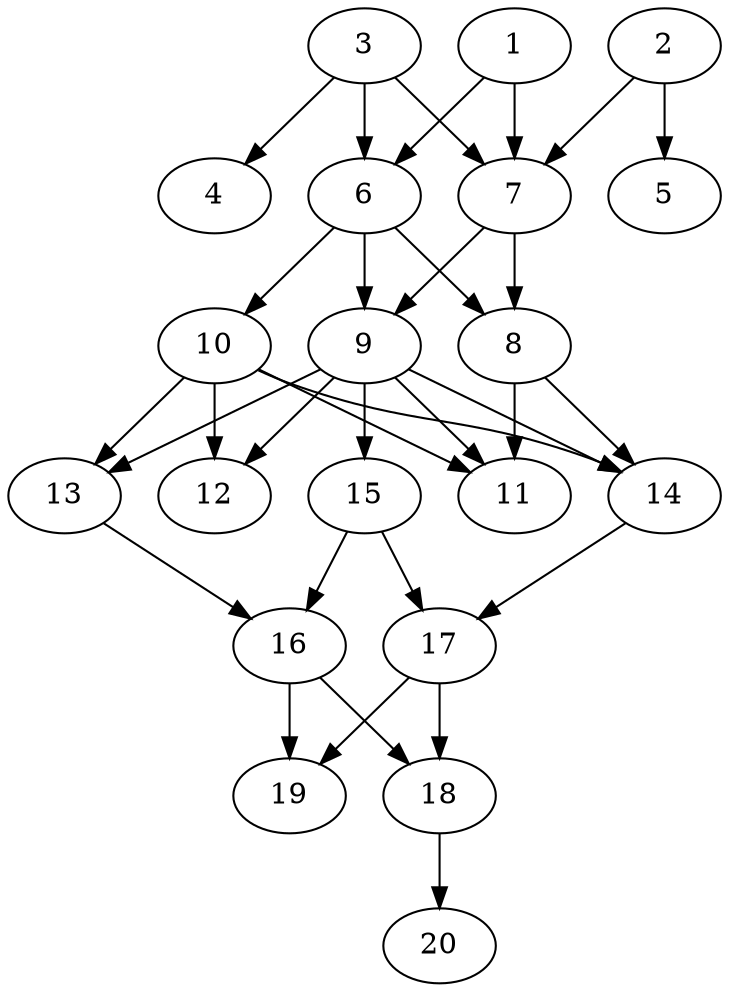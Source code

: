 // DAG automatically generated by daggen at Tue Jul 23 14:31:37 2019
// ./daggen --dot -n 20 --ccr 0.4 --fat 0.5 --regular 0.5 --density 0.8 --mindata 5242880 --maxdata 52428800 
digraph G {
  1 [size="26731520", alpha="0.18", expect_size="10692608"] 
  1 -> 6 [size ="10692608"]
  1 -> 7 [size ="10692608"]
  2 [size="128701440", alpha="0.06", expect_size="51480576"] 
  2 -> 5 [size ="51480576"]
  2 -> 7 [size ="51480576"]
  3 [size="60910080", alpha="0.03", expect_size="24364032"] 
  3 -> 4 [size ="24364032"]
  3 -> 6 [size ="24364032"]
  3 -> 7 [size ="24364032"]
  4 [size="22177280", alpha="0.03", expect_size="8870912"] 
  5 [size="119869440", alpha="0.13", expect_size="47947776"] 
  6 [size="54835200", alpha="0.18", expect_size="21934080"] 
  6 -> 8 [size ="21934080"]
  6 -> 9 [size ="21934080"]
  6 -> 10 [size ="21934080"]
  7 [size="49336320", alpha="0.12", expect_size="19734528"] 
  7 -> 8 [size ="19734528"]
  7 -> 9 [size ="19734528"]
  8 [size="101071360", alpha="0.00", expect_size="40428544"] 
  8 -> 11 [size ="40428544"]
  8 -> 14 [size ="40428544"]
  9 [size="36515840", alpha="0.07", expect_size="14606336"] 
  9 -> 11 [size ="14606336"]
  9 -> 12 [size ="14606336"]
  9 -> 13 [size ="14606336"]
  9 -> 14 [size ="14606336"]
  9 -> 15 [size ="14606336"]
  10 [size="30991360", alpha="0.11", expect_size="12396544"] 
  10 -> 11 [size ="12396544"]
  10 -> 12 [size ="12396544"]
  10 -> 13 [size ="12396544"]
  10 -> 14 [size ="12396544"]
  11 [size="36398080", alpha="0.00", expect_size="14559232"] 
  12 [size="25502720", alpha="0.01", expect_size="10201088"] 
  13 [size="58818560", alpha="0.19", expect_size="23527424"] 
  13 -> 16 [size ="23527424"]
  14 [size="78476800", alpha="0.04", expect_size="31390720"] 
  14 -> 17 [size ="31390720"]
  15 [size="93834240", alpha="0.18", expect_size="37533696"] 
  15 -> 16 [size ="37533696"]
  15 -> 17 [size ="37533696"]
  16 [size="55467520", alpha="0.09", expect_size="22187008"] 
  16 -> 18 [size ="22187008"]
  16 -> 19 [size ="22187008"]
  17 [size="42613760", alpha="0.14", expect_size="17045504"] 
  17 -> 18 [size ="17045504"]
  17 -> 19 [size ="17045504"]
  18 [size="115832320", alpha="0.12", expect_size="46332928"] 
  18 -> 20 [size ="46332928"]
  19 [size="118192640", alpha="0.03", expect_size="47277056"] 
  20 [size="42324480", alpha="0.16", expect_size="16929792"] 
}

